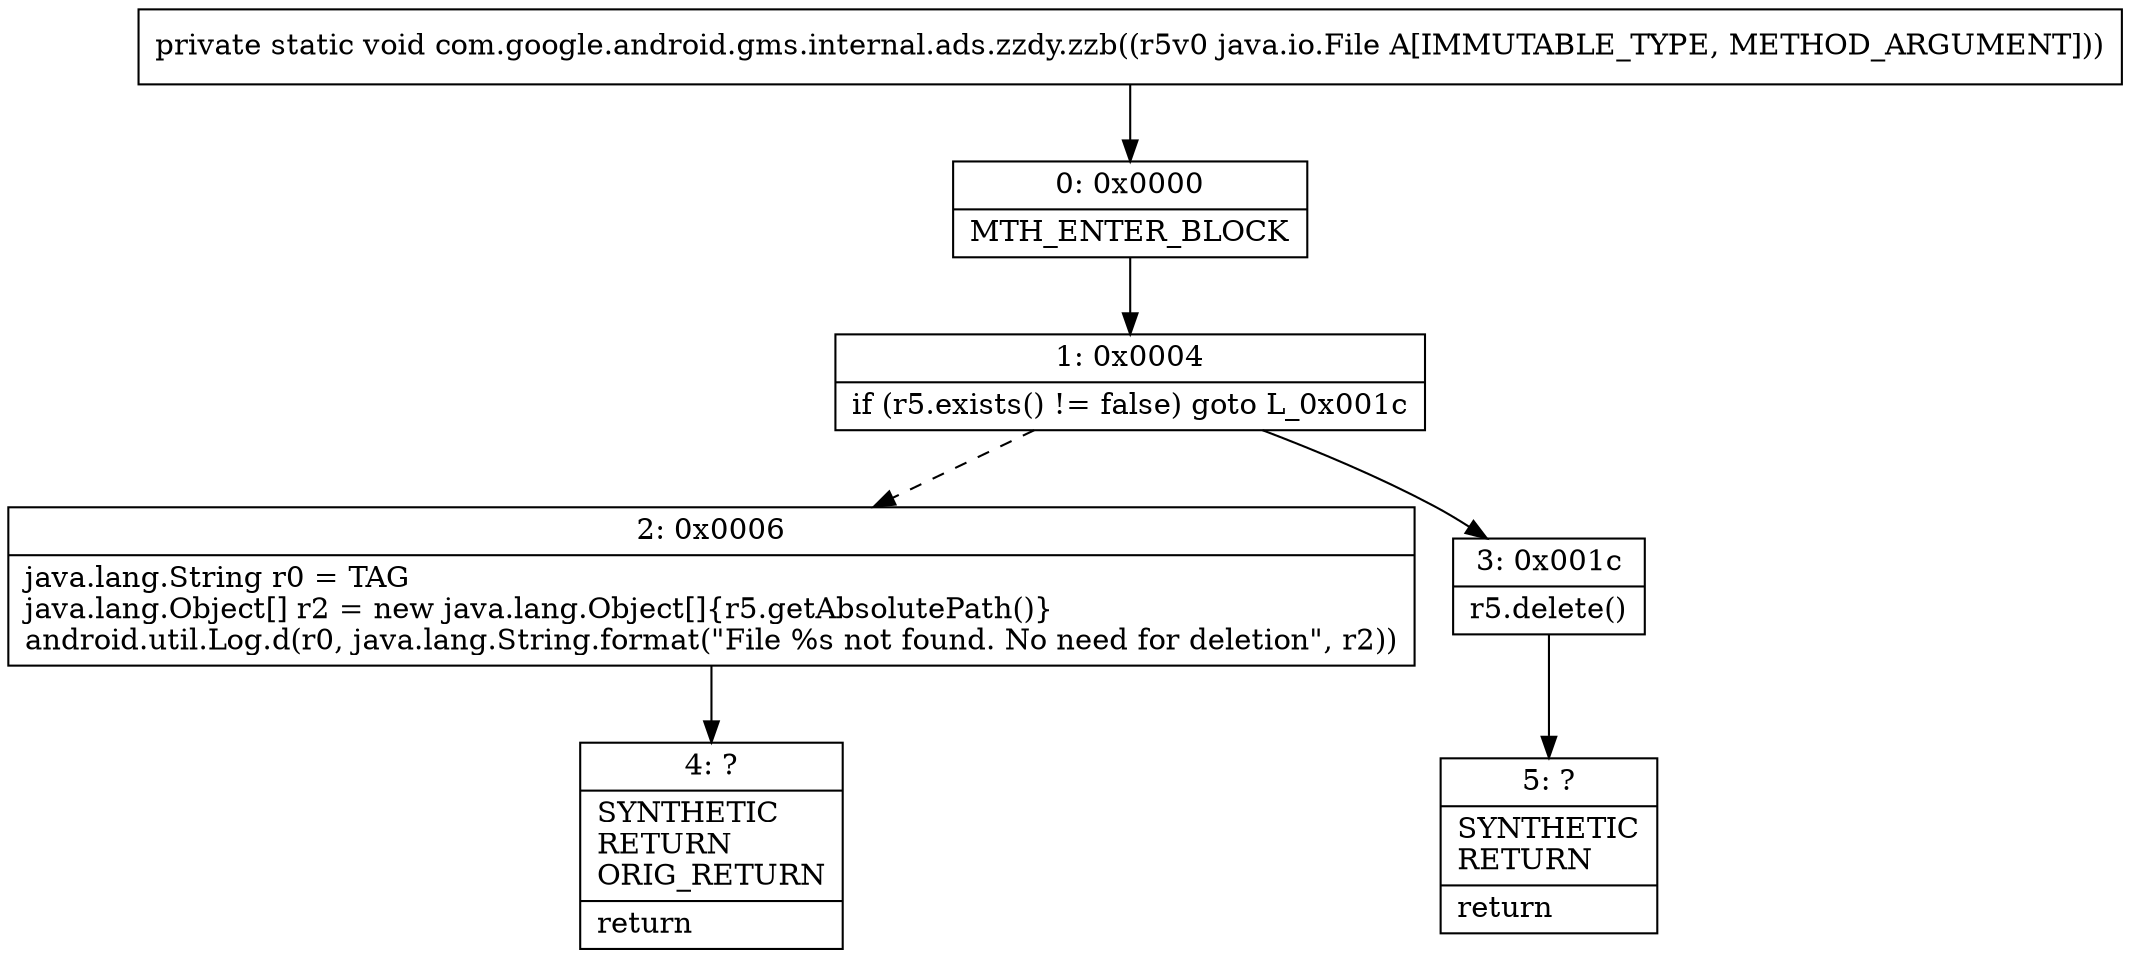 digraph "CFG forcom.google.android.gms.internal.ads.zzdy.zzb(Ljava\/io\/File;)V" {
Node_0 [shape=record,label="{0\:\ 0x0000|MTH_ENTER_BLOCK\l}"];
Node_1 [shape=record,label="{1\:\ 0x0004|if (r5.exists() != false) goto L_0x001c\l}"];
Node_2 [shape=record,label="{2\:\ 0x0006|java.lang.String r0 = TAG\ljava.lang.Object[] r2 = new java.lang.Object[]\{r5.getAbsolutePath()\}\landroid.util.Log.d(r0, java.lang.String.format(\"File %s not found. No need for deletion\", r2))\l}"];
Node_3 [shape=record,label="{3\:\ 0x001c|r5.delete()\l}"];
Node_4 [shape=record,label="{4\:\ ?|SYNTHETIC\lRETURN\lORIG_RETURN\l|return\l}"];
Node_5 [shape=record,label="{5\:\ ?|SYNTHETIC\lRETURN\l|return\l}"];
MethodNode[shape=record,label="{private static void com.google.android.gms.internal.ads.zzdy.zzb((r5v0 java.io.File A[IMMUTABLE_TYPE, METHOD_ARGUMENT])) }"];
MethodNode -> Node_0;
Node_0 -> Node_1;
Node_1 -> Node_2[style=dashed];
Node_1 -> Node_3;
Node_2 -> Node_4;
Node_3 -> Node_5;
}

